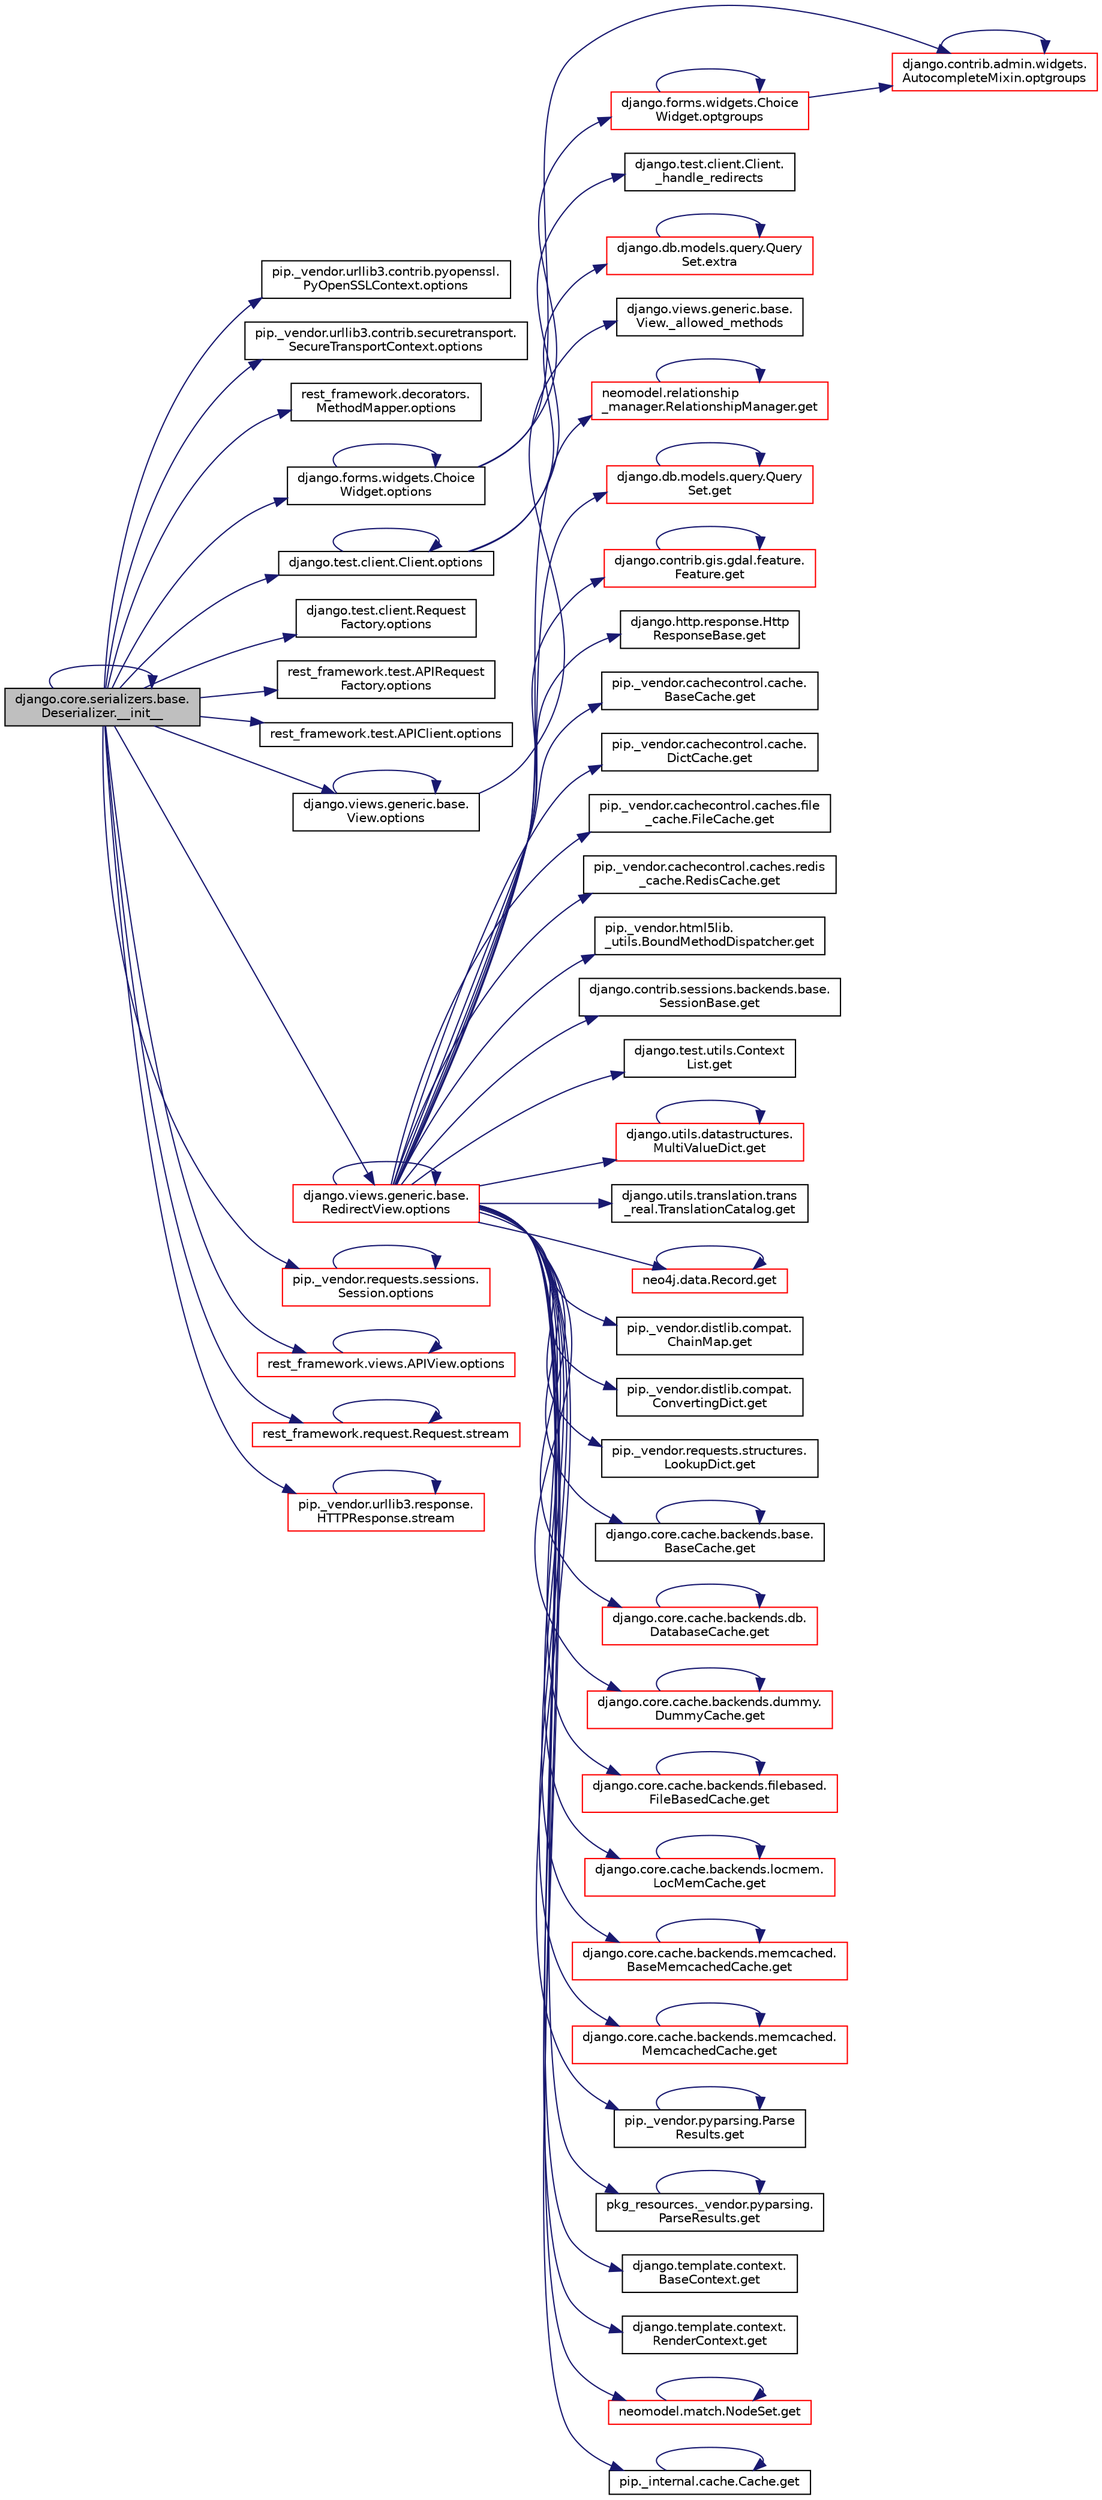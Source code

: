 digraph "django.core.serializers.base.Deserializer.__init__"
{
 // LATEX_PDF_SIZE
  edge [fontname="Helvetica",fontsize="10",labelfontname="Helvetica",labelfontsize="10"];
  node [fontname="Helvetica",fontsize="10",shape=record];
  rankdir="LR";
  Node1 [label="django.core.serializers.base.\lDeserializer.__init__",height=0.2,width=0.4,color="black", fillcolor="grey75", style="filled", fontcolor="black",tooltip=" "];
  Node1 -> Node1 [color="midnightblue",fontsize="10",style="solid",fontname="Helvetica"];
  Node1 -> Node2 [color="midnightblue",fontsize="10",style="solid",fontname="Helvetica"];
  Node2 [label="pip._vendor.urllib3.contrib.pyopenssl.\lPyOpenSSLContext.options",height=0.2,width=0.4,color="black", fillcolor="white", style="filled",URL="$de/d6e/classpip_1_1__vendor_1_1urllib3_1_1contrib_1_1pyopenssl_1_1_py_open_s_s_l_context.html#aba62a6535e9a714f3ba82260a8401e3d",tooltip=" "];
  Node1 -> Node3 [color="midnightblue",fontsize="10",style="solid",fontname="Helvetica"];
  Node3 [label="pip._vendor.urllib3.contrib.securetransport.\lSecureTransportContext.options",height=0.2,width=0.4,color="black", fillcolor="white", style="filled",URL="$d6/d52/classpip_1_1__vendor_1_1urllib3_1_1contrib_1_1securetransport_1_1_secure_transport_context.html#a9442a02c94ce8e39bc9d76962265d6ed",tooltip=" "];
  Node1 -> Node4 [color="midnightblue",fontsize="10",style="solid",fontname="Helvetica"];
  Node4 [label="rest_framework.decorators.\lMethodMapper.options",height=0.2,width=0.4,color="black", fillcolor="white", style="filled",URL="$d1/d97/classrest__framework_1_1decorators_1_1_method_mapper.html#a958bf6e0a15c0f7000609dd7f849c1bf",tooltip=" "];
  Node1 -> Node5 [color="midnightblue",fontsize="10",style="solid",fontname="Helvetica"];
  Node5 [label="django.forms.widgets.Choice\lWidget.options",height=0.2,width=0.4,color="black", fillcolor="white", style="filled",URL="$d5/d18/classdjango_1_1forms_1_1widgets_1_1_choice_widget.html#a40af062eadb43dcc4a326e0e6e66ad78",tooltip=" "];
  Node5 -> Node6 [color="midnightblue",fontsize="10",style="solid",fontname="Helvetica"];
  Node6 [label="django.contrib.admin.widgets.\lAutocompleteMixin.optgroups",height=0.2,width=0.4,color="red", fillcolor="white", style="filled",URL="$de/d3c/classdjango_1_1contrib_1_1admin_1_1widgets_1_1_autocomplete_mixin.html#a8fecb93266bf420ef2ec7c5f6a553573",tooltip=" "];
  Node6 -> Node6 [color="midnightblue",fontsize="10",style="solid",fontname="Helvetica"];
  Node5 -> Node5502 [color="midnightblue",fontsize="10",style="solid",fontname="Helvetica"];
  Node5502 [label="django.forms.widgets.Choice\lWidget.optgroups",height=0.2,width=0.4,color="red", fillcolor="white", style="filled",URL="$d5/d18/classdjango_1_1forms_1_1widgets_1_1_choice_widget.html#a69d858bf11924e506b9973702d2ba075",tooltip=" "];
  Node5502 -> Node6 [color="midnightblue",fontsize="10",style="solid",fontname="Helvetica"];
  Node5502 -> Node5502 [color="midnightblue",fontsize="10",style="solid",fontname="Helvetica"];
  Node5 -> Node5 [color="midnightblue",fontsize="10",style="solid",fontname="Helvetica"];
  Node1 -> Node1528 [color="midnightblue",fontsize="10",style="solid",fontname="Helvetica"];
  Node1528 [label="django.test.client.Client.options",height=0.2,width=0.4,color="black", fillcolor="white", style="filled",URL="$d2/d2e/classdjango_1_1test_1_1client_1_1_client.html#a5b3e5328b444683e8158e3cc8f7c5776",tooltip=" "];
  Node1528 -> Node647 [color="midnightblue",fontsize="10",style="solid",fontname="Helvetica"];
  Node647 [label="django.test.client.Client.\l_handle_redirects",height=0.2,width=0.4,color="black", fillcolor="white", style="filled",URL="$d2/d2e/classdjango_1_1test_1_1client_1_1_client.html#a06374d6a7dfc24007b154be9ef296063",tooltip=" "];
  Node1528 -> Node648 [color="midnightblue",fontsize="10",style="solid",fontname="Helvetica"];
  Node648 [label="django.db.models.query.Query\lSet.extra",height=0.2,width=0.4,color="red", fillcolor="white", style="filled",URL="$dd/d94/classdjango_1_1db_1_1models_1_1query_1_1_query_set.html#a1405bbe85d19b17ccd4c18090c8785a4",tooltip=" "];
  Node648 -> Node648 [color="midnightblue",fontsize="10",style="solid",fontname="Helvetica"];
  Node1528 -> Node1528 [color="midnightblue",fontsize="10",style="solid",fontname="Helvetica"];
  Node1 -> Node1529 [color="midnightblue",fontsize="10",style="solid",fontname="Helvetica"];
  Node1529 [label="django.test.client.Request\lFactory.options",height=0.2,width=0.4,color="black", fillcolor="white", style="filled",URL="$db/d7f/classdjango_1_1test_1_1client_1_1_request_factory.html#a3074017fe1473bafd8111cf3db0f4994",tooltip=" "];
  Node1 -> Node1533 [color="midnightblue",fontsize="10",style="solid",fontname="Helvetica"];
  Node1533 [label="rest_framework.test.APIRequest\lFactory.options",height=0.2,width=0.4,color="black", fillcolor="white", style="filled",URL="$da/d3c/classrest__framework_1_1test_1_1_a_p_i_request_factory.html#ad16f2fbbbcc0fd0d13e4abf81f445d3d",tooltip=" "];
  Node1 -> Node1534 [color="midnightblue",fontsize="10",style="solid",fontname="Helvetica"];
  Node1534 [label="rest_framework.test.APIClient.options",height=0.2,width=0.4,color="black", fillcolor="white", style="filled",URL="$da/d51/classrest__framework_1_1test_1_1_a_p_i_client.html#a79518a8233d8af44fd9f3977dad816ec",tooltip=" "];
  Node1 -> Node1530 [color="midnightblue",fontsize="10",style="solid",fontname="Helvetica"];
  Node1530 [label="django.views.generic.base.\lView.options",height=0.2,width=0.4,color="black", fillcolor="white", style="filled",URL="$d0/ddc/classdjango_1_1views_1_1generic_1_1base_1_1_view.html#af2e5ef0c238f8ecbde47b709be05ce5b",tooltip=" "];
  Node1530 -> Node1531 [color="midnightblue",fontsize="10",style="solid",fontname="Helvetica"];
  Node1531 [label="django.views.generic.base.\lView._allowed_methods",height=0.2,width=0.4,color="black", fillcolor="white", style="filled",URL="$d0/ddc/classdjango_1_1views_1_1generic_1_1base_1_1_view.html#ae727efb8252a10ae9f39be4ccf36876d",tooltip=" "];
  Node1530 -> Node1530 [color="midnightblue",fontsize="10",style="solid",fontname="Helvetica"];
  Node1 -> Node1532 [color="midnightblue",fontsize="10",style="solid",fontname="Helvetica"];
  Node1532 [label="django.views.generic.base.\lRedirectView.options",height=0.2,width=0.4,color="red", fillcolor="white", style="filled",URL="$dd/dec/classdjango_1_1views_1_1generic_1_1base_1_1_redirect_view.html#a3d98c40d0ae00664fd5789503f4554a3",tooltip=" "];
  Node1532 -> Node515 [color="midnightblue",fontsize="10",style="solid",fontname="Helvetica"];
  Node515 [label="neomodel.relationship\l_manager.RelationshipManager.get",height=0.2,width=0.4,color="red", fillcolor="white", style="filled",URL="$d0/dde/classneomodel_1_1relationship__manager_1_1_relationship_manager.html#a2909eea25dff8a05b1b472fc6ad29569",tooltip=" "];
  Node515 -> Node515 [color="midnightblue",fontsize="10",style="solid",fontname="Helvetica"];
  Node1532 -> Node517 [color="midnightblue",fontsize="10",style="solid",fontname="Helvetica"];
  Node517 [label="django.db.models.query.Query\lSet.get",height=0.2,width=0.4,color="red", fillcolor="white", style="filled",URL="$dd/d94/classdjango_1_1db_1_1models_1_1query_1_1_query_set.html#a01bde5564541ddd1bc0696164e4ef765",tooltip=" "];
  Node517 -> Node517 [color="midnightblue",fontsize="10",style="solid",fontname="Helvetica"];
  Node1532 -> Node583 [color="midnightblue",fontsize="10",style="solid",fontname="Helvetica"];
  Node583 [label="django.contrib.gis.gdal.feature.\lFeature.get",height=0.2,width=0.4,color="red", fillcolor="white", style="filled",URL="$db/d34/classdjango_1_1contrib_1_1gis_1_1gdal_1_1feature_1_1_feature.html#ab4500c05c5b78ad12368c3b4bf68be45",tooltip=" "];
  Node583 -> Node583 [color="midnightblue",fontsize="10",style="solid",fontname="Helvetica"];
  Node1532 -> Node585 [color="midnightblue",fontsize="10",style="solid",fontname="Helvetica"];
  Node585 [label="django.http.response.Http\lResponseBase.get",height=0.2,width=0.4,color="black", fillcolor="white", style="filled",URL="$dd/db4/classdjango_1_1http_1_1response_1_1_http_response_base.html#a53e4d55072f7f59b4d5da8aa6937a08c",tooltip=" "];
  Node1532 -> Node587 [color="midnightblue",fontsize="10",style="solid",fontname="Helvetica"];
  Node587 [label="pip._vendor.cachecontrol.cache.\lBaseCache.get",height=0.2,width=0.4,color="black", fillcolor="white", style="filled",URL="$da/d8a/classpip_1_1__vendor_1_1cachecontrol_1_1cache_1_1_base_cache.html#ad5c273adabffacc22029a8461bdcb8e0",tooltip=" "];
  Node1532 -> Node588 [color="midnightblue",fontsize="10",style="solid",fontname="Helvetica"];
  Node588 [label="pip._vendor.cachecontrol.cache.\lDictCache.get",height=0.2,width=0.4,color="black", fillcolor="white", style="filled",URL="$da/d77/classpip_1_1__vendor_1_1cachecontrol_1_1cache_1_1_dict_cache.html#af092ece36a8cce3cdb2b6e899405819a",tooltip=" "];
  Node1532 -> Node589 [color="midnightblue",fontsize="10",style="solid",fontname="Helvetica"];
  Node589 [label="pip._vendor.cachecontrol.caches.file\l_cache.FileCache.get",height=0.2,width=0.4,color="black", fillcolor="white", style="filled",URL="$d4/d5e/classpip_1_1__vendor_1_1cachecontrol_1_1caches_1_1file__cache_1_1_file_cache.html#abaf8e68f7bf2b7ed1f4f3d19cf8502cc",tooltip=" "];
  Node1532 -> Node590 [color="midnightblue",fontsize="10",style="solid",fontname="Helvetica"];
  Node590 [label="pip._vendor.cachecontrol.caches.redis\l_cache.RedisCache.get",height=0.2,width=0.4,color="black", fillcolor="white", style="filled",URL="$dd/d2e/classpip_1_1__vendor_1_1cachecontrol_1_1caches_1_1redis__cache_1_1_redis_cache.html#a1c0ed79e45aa1435f77660d842d00a6f",tooltip=" "];
  Node1532 -> Node591 [color="midnightblue",fontsize="10",style="solid",fontname="Helvetica"];
  Node591 [label="pip._vendor.html5lib.\l_utils.BoundMethodDispatcher.get",height=0.2,width=0.4,color="black", fillcolor="white", style="filled",URL="$d0/dcf/classpip_1_1__vendor_1_1html5lib_1_1__utils_1_1_bound_method_dispatcher.html#a00c5ddaa9ea9f45725e4700f977a831f",tooltip=" "];
  Node1532 -> Node592 [color="midnightblue",fontsize="10",style="solid",fontname="Helvetica"];
  Node592 [label="django.contrib.sessions.backends.base.\lSessionBase.get",height=0.2,width=0.4,color="black", fillcolor="white", style="filled",URL="$d1/d6e/classdjango_1_1contrib_1_1sessions_1_1backends_1_1base_1_1_session_base.html#ad9d850bf4891a825b3188e5c506f3fc1",tooltip=" "];
  Node1532 -> Node593 [color="midnightblue",fontsize="10",style="solid",fontname="Helvetica"];
  Node593 [label="django.test.utils.Context\lList.get",height=0.2,width=0.4,color="black", fillcolor="white", style="filled",URL="$d6/d8c/classdjango_1_1test_1_1utils_1_1_context_list.html#a6e45a82a318fa4a3b6c52e113af2f21b",tooltip=" "];
  Node1532 -> Node594 [color="midnightblue",fontsize="10",style="solid",fontname="Helvetica"];
  Node594 [label="django.utils.datastructures.\lMultiValueDict.get",height=0.2,width=0.4,color="red", fillcolor="white", style="filled",URL="$d5/d02/classdjango_1_1utils_1_1datastructures_1_1_multi_value_dict.html#a41358543976aa3484020b80a3cc92eed",tooltip=" "];
  Node594 -> Node594 [color="midnightblue",fontsize="10",style="solid",fontname="Helvetica"];
  Node1532 -> Node603 [color="midnightblue",fontsize="10",style="solid",fontname="Helvetica"];
  Node603 [label="django.utils.translation.trans\l_real.TranslationCatalog.get",height=0.2,width=0.4,color="black", fillcolor="white", style="filled",URL="$dd/d59/classdjango_1_1utils_1_1translation_1_1trans__real_1_1_translation_catalog.html#a655b10c540d01b4f4ddb2aca06d4ceaa",tooltip=" "];
  Node1532 -> Node604 [color="midnightblue",fontsize="10",style="solid",fontname="Helvetica"];
  Node604 [label="neo4j.data.Record.get",height=0.2,width=0.4,color="red", fillcolor="white", style="filled",URL="$d8/da3/classneo4j_1_1data_1_1_record.html#aed4b63e2e470f8a61ebac3a66eced8a1",tooltip=" "];
  Node604 -> Node604 [color="midnightblue",fontsize="10",style="solid",fontname="Helvetica"];
  Node1532 -> Node606 [color="midnightblue",fontsize="10",style="solid",fontname="Helvetica"];
  Node606 [label="pip._vendor.distlib.compat.\lChainMap.get",height=0.2,width=0.4,color="black", fillcolor="white", style="filled",URL="$d2/d2d/classpip_1_1__vendor_1_1distlib_1_1compat_1_1_chain_map.html#a657b681156ad31c3b7391fcfdfd0bc5f",tooltip=" "];
  Node1532 -> Node607 [color="midnightblue",fontsize="10",style="solid",fontname="Helvetica"];
  Node607 [label="pip._vendor.distlib.compat.\lConvertingDict.get",height=0.2,width=0.4,color="black", fillcolor="white", style="filled",URL="$db/dd5/classpip_1_1__vendor_1_1distlib_1_1compat_1_1_converting_dict.html#acc9b853aa7f196de678588c6234fa60c",tooltip=" "];
  Node1532 -> Node608 [color="midnightblue",fontsize="10",style="solid",fontname="Helvetica"];
  Node608 [label="pip._vendor.requests.structures.\lLookupDict.get",height=0.2,width=0.4,color="black", fillcolor="white", style="filled",URL="$d9/d61/classpip_1_1__vendor_1_1requests_1_1structures_1_1_lookup_dict.html#aefa5cb718796e979a5b682650a777897",tooltip=" "];
  Node1532 -> Node609 [color="midnightblue",fontsize="10",style="solid",fontname="Helvetica"];
  Node609 [label="django.core.cache.backends.base.\lBaseCache.get",height=0.2,width=0.4,color="black", fillcolor="white", style="filled",URL="$d0/d87/classdjango_1_1core_1_1cache_1_1backends_1_1base_1_1_base_cache.html#a0a473e1dcd35311dcb28c4cfe9062a7c",tooltip=" "];
  Node609 -> Node609 [color="midnightblue",fontsize="10",style="solid",fontname="Helvetica"];
  Node1532 -> Node610 [color="midnightblue",fontsize="10",style="solid",fontname="Helvetica"];
  Node610 [label="django.core.cache.backends.db.\lDatabaseCache.get",height=0.2,width=0.4,color="red", fillcolor="white", style="filled",URL="$d7/dcb/classdjango_1_1core_1_1cache_1_1backends_1_1db_1_1_database_cache.html#a03d4078968b2b287d4b9fbc438a54732",tooltip=" "];
  Node610 -> Node610 [color="midnightblue",fontsize="10",style="solid",fontname="Helvetica"];
  Node1532 -> Node612 [color="midnightblue",fontsize="10",style="solid",fontname="Helvetica"];
  Node612 [label="django.core.cache.backends.dummy.\lDummyCache.get",height=0.2,width=0.4,color="red", fillcolor="white", style="filled",URL="$d6/db9/classdjango_1_1core_1_1cache_1_1backends_1_1dummy_1_1_dummy_cache.html#a0fc74695be5f1d34eaae4f5455edbd0d",tooltip=" "];
  Node612 -> Node612 [color="midnightblue",fontsize="10",style="solid",fontname="Helvetica"];
  Node1532 -> Node613 [color="midnightblue",fontsize="10",style="solid",fontname="Helvetica"];
  Node613 [label="django.core.cache.backends.filebased.\lFileBasedCache.get",height=0.2,width=0.4,color="red", fillcolor="white", style="filled",URL="$df/d01/classdjango_1_1core_1_1cache_1_1backends_1_1filebased_1_1_file_based_cache.html#aee07c708ef839b9d59cb4a96c9236e1d",tooltip=" "];
  Node613 -> Node613 [color="midnightblue",fontsize="10",style="solid",fontname="Helvetica"];
  Node1532 -> Node615 [color="midnightblue",fontsize="10",style="solid",fontname="Helvetica"];
  Node615 [label="django.core.cache.backends.locmem.\lLocMemCache.get",height=0.2,width=0.4,color="red", fillcolor="white", style="filled",URL="$de/d7d/classdjango_1_1core_1_1cache_1_1backends_1_1locmem_1_1_loc_mem_cache.html#aee6e4a6fe8779d9f0013121059401510",tooltip=" "];
  Node615 -> Node615 [color="midnightblue",fontsize="10",style="solid",fontname="Helvetica"];
  Node1532 -> Node619 [color="midnightblue",fontsize="10",style="solid",fontname="Helvetica"];
  Node619 [label="django.core.cache.backends.memcached.\lBaseMemcachedCache.get",height=0.2,width=0.4,color="red", fillcolor="white", style="filled",URL="$d3/d36/classdjango_1_1core_1_1cache_1_1backends_1_1memcached_1_1_base_memcached_cache.html#a5eb7dd71de7705fc8cba12fc5d441cd7",tooltip=" "];
  Node619 -> Node619 [color="midnightblue",fontsize="10",style="solid",fontname="Helvetica"];
  Node1532 -> Node620 [color="midnightblue",fontsize="10",style="solid",fontname="Helvetica"];
  Node620 [label="django.core.cache.backends.memcached.\lMemcachedCache.get",height=0.2,width=0.4,color="red", fillcolor="white", style="filled",URL="$dd/d33/classdjango_1_1core_1_1cache_1_1backends_1_1memcached_1_1_memcached_cache.html#a4fffdac71b14afe3d1ab61082c70a179",tooltip=" "];
  Node620 -> Node620 [color="midnightblue",fontsize="10",style="solid",fontname="Helvetica"];
  Node1532 -> Node621 [color="midnightblue",fontsize="10",style="solid",fontname="Helvetica"];
  Node621 [label="pip._vendor.pyparsing.Parse\lResults.get",height=0.2,width=0.4,color="black", fillcolor="white", style="filled",URL="$d3/d5b/classpip_1_1__vendor_1_1pyparsing_1_1_parse_results.html#a4b1f1a59eee38d7114c9f5dfe95e6116",tooltip=" "];
  Node621 -> Node621 [color="midnightblue",fontsize="10",style="solid",fontname="Helvetica"];
  Node1532 -> Node668 [color="midnightblue",fontsize="10",style="solid",fontname="Helvetica"];
  Node668 [label="pkg_resources._vendor.pyparsing.\lParseResults.get",height=0.2,width=0.4,color="black", fillcolor="white", style="filled",URL="$d3/d93/classpkg__resources_1_1__vendor_1_1pyparsing_1_1_parse_results.html#a2ebba8b6bb0c2553f02fa40912e5d830",tooltip=" "];
  Node668 -> Node668 [color="midnightblue",fontsize="10",style="solid",fontname="Helvetica"];
  Node1532 -> Node622 [color="midnightblue",fontsize="10",style="solid",fontname="Helvetica"];
  Node622 [label="django.template.context.\lBaseContext.get",height=0.2,width=0.4,color="black", fillcolor="white", style="filled",URL="$d9/da5/classdjango_1_1template_1_1context_1_1_base_context.html#a4ead524fe2075895abf32b53ab2f39a4",tooltip=" "];
  Node1532 -> Node623 [color="midnightblue",fontsize="10",style="solid",fontname="Helvetica"];
  Node623 [label="django.template.context.\lRenderContext.get",height=0.2,width=0.4,color="black", fillcolor="white", style="filled",URL="$d3/d07/classdjango_1_1template_1_1context_1_1_render_context.html#ae01ec790a7ad3a185865ff7e28553384",tooltip=" "];
  Node1532 -> Node624 [color="midnightblue",fontsize="10",style="solid",fontname="Helvetica"];
  Node624 [label="neomodel.match.NodeSet.get",height=0.2,width=0.4,color="red", fillcolor="white", style="filled",URL="$d8/de5/classneomodel_1_1match_1_1_node_set.html#af62d387540b6dbe5c15f4221ee5a9dcc",tooltip=" "];
  Node624 -> Node624 [color="midnightblue",fontsize="10",style="solid",fontname="Helvetica"];
  Node1532 -> Node638 [color="midnightblue",fontsize="10",style="solid",fontname="Helvetica"];
  Node638 [label="pip._internal.cache.Cache.get",height=0.2,width=0.4,color="black", fillcolor="white", style="filled",URL="$de/d43/classpip_1_1__internal_1_1cache_1_1_cache.html#ad68488daa2dd21db48b7c82b72d35e32",tooltip=" "];
  Node638 -> Node638 [color="midnightblue",fontsize="10",style="solid",fontname="Helvetica"];
  Node1532 -> Node1532 [color="midnightblue",fontsize="10",style="solid",fontname="Helvetica"];
  Node1 -> Node1538 [color="midnightblue",fontsize="10",style="solid",fontname="Helvetica"];
  Node1538 [label="pip._vendor.requests.sessions.\lSession.options",height=0.2,width=0.4,color="red", fillcolor="white", style="filled",URL="$da/de9/classpip_1_1__vendor_1_1requests_1_1sessions_1_1_session.html#a782817284df10ee3d0c9a656670017b6",tooltip=" "];
  Node1538 -> Node1538 [color="midnightblue",fontsize="10",style="solid",fontname="Helvetica"];
  Node1 -> Node1535 [color="midnightblue",fontsize="10",style="solid",fontname="Helvetica"];
  Node1535 [label="rest_framework.views.APIView.options",height=0.2,width=0.4,color="red", fillcolor="white", style="filled",URL="$d3/d7d/classrest__framework_1_1views_1_1_a_p_i_view.html#ae71062d24bd6dbb74136be47f35ac42f",tooltip=" "];
  Node1535 -> Node1535 [color="midnightblue",fontsize="10",style="solid",fontname="Helvetica"];
  Node1 -> Node104 [color="midnightblue",fontsize="10",style="solid",fontname="Helvetica"];
  Node104 [label="rest_framework.request.Request.stream",height=0.2,width=0.4,color="red", fillcolor="white", style="filled",URL="$d9/d48/classrest__framework_1_1request_1_1_request.html#af4b0ad5f3b472837e6bc511bbe8ef6ee",tooltip=" "];
  Node104 -> Node104 [color="midnightblue",fontsize="10",style="solid",fontname="Helvetica"];
  Node1 -> Node106 [color="midnightblue",fontsize="10",style="solid",fontname="Helvetica"];
  Node106 [label="pip._vendor.urllib3.response.\lHTTPResponse.stream",height=0.2,width=0.4,color="red", fillcolor="white", style="filled",URL="$dd/d5a/classpip_1_1__vendor_1_1urllib3_1_1response_1_1_h_t_t_p_response.html#aad7ca8755c86a2cfe56f28e64b7f9e77",tooltip=" "];
  Node106 -> Node106 [color="midnightblue",fontsize="10",style="solid",fontname="Helvetica"];
}
